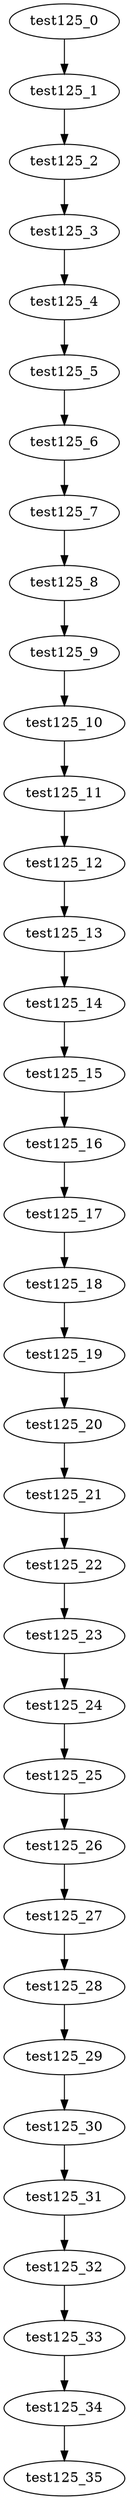 digraph G {
test125_0->test125_1;
test125_1->test125_2;
test125_2->test125_3;
test125_3->test125_4;
test125_4->test125_5;
test125_5->test125_6;
test125_6->test125_7;
test125_7->test125_8;
test125_8->test125_9;
test125_9->test125_10;
test125_10->test125_11;
test125_11->test125_12;
test125_12->test125_13;
test125_13->test125_14;
test125_14->test125_15;
test125_15->test125_16;
test125_16->test125_17;
test125_17->test125_18;
test125_18->test125_19;
test125_19->test125_20;
test125_20->test125_21;
test125_21->test125_22;
test125_22->test125_23;
test125_23->test125_24;
test125_24->test125_25;
test125_25->test125_26;
test125_26->test125_27;
test125_27->test125_28;
test125_28->test125_29;
test125_29->test125_30;
test125_30->test125_31;
test125_31->test125_32;
test125_32->test125_33;
test125_33->test125_34;
test125_34->test125_35;

}
